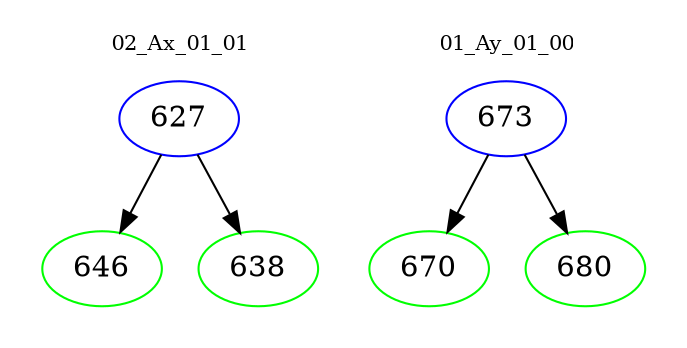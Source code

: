 digraph{
subgraph cluster_0 {
color = white
label = "02_Ax_01_01";
fontsize=10;
T0_627 [label="627", color="blue"]
T0_627 -> T0_646 [color="black"]
T0_646 [label="646", color="green"]
T0_627 -> T0_638 [color="black"]
T0_638 [label="638", color="green"]
}
subgraph cluster_1 {
color = white
label = "01_Ay_01_00";
fontsize=10;
T1_673 [label="673", color="blue"]
T1_673 -> T1_670 [color="black"]
T1_670 [label="670", color="green"]
T1_673 -> T1_680 [color="black"]
T1_680 [label="680", color="green"]
}
}
